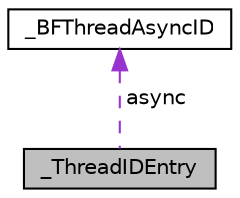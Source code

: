 digraph "_ThreadIDEntry"
{
 // LATEX_PDF_SIZE
  edge [fontname="Helvetica",fontsize="10",labelfontname="Helvetica",labelfontsize="10"];
  node [fontname="Helvetica",fontsize="10",shape=record];
  Node1 [label="_ThreadIDEntry",height=0.2,width=0.4,color="black", fillcolor="grey75", style="filled", fontcolor="black",tooltip=" "];
  Node2 -> Node1 [dir="back",color="darkorchid3",fontsize="10",style="dashed",label=" async" ,fontname="Helvetica"];
  Node2 [label="_BFThreadAsyncID",height=0.2,width=0.4,color="black", fillcolor="white", style="filled",URL="$de/d76/struct__BFThreadAsyncID.html",tooltip=" "];
}
